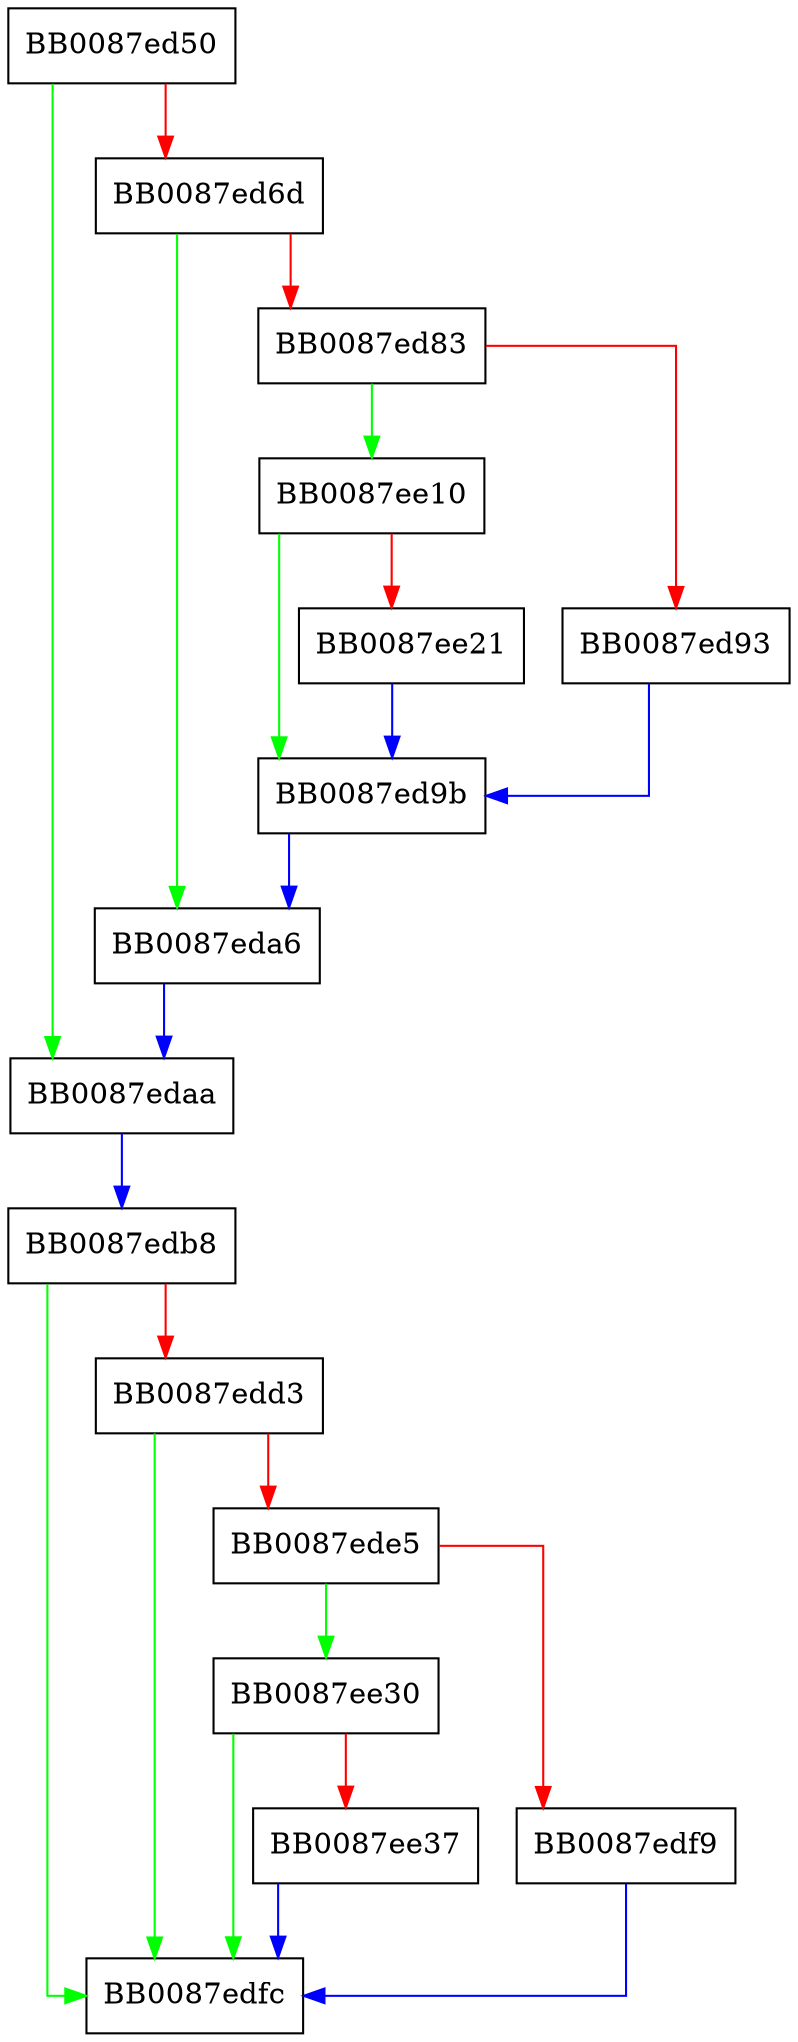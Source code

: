 digraph fseek {
  node [shape="box"];
  graph [splines=ortho];
  BB0087ed50 -> BB0087edaa [color="green"];
  BB0087ed50 -> BB0087ed6d [color="red"];
  BB0087ed6d -> BB0087eda6 [color="green"];
  BB0087ed6d -> BB0087ed83 [color="red"];
  BB0087ed83 -> BB0087ee10 [color="green"];
  BB0087ed83 -> BB0087ed93 [color="red"];
  BB0087ed93 -> BB0087ed9b [color="blue"];
  BB0087ed9b -> BB0087eda6 [color="blue"];
  BB0087eda6 -> BB0087edaa [color="blue"];
  BB0087edaa -> BB0087edb8 [color="blue"];
  BB0087edb8 -> BB0087edfc [color="green"];
  BB0087edb8 -> BB0087edd3 [color="red"];
  BB0087edd3 -> BB0087edfc [color="green"];
  BB0087edd3 -> BB0087ede5 [color="red"];
  BB0087ede5 -> BB0087ee30 [color="green"];
  BB0087ede5 -> BB0087edf9 [color="red"];
  BB0087edf9 -> BB0087edfc [color="blue"];
  BB0087ee10 -> BB0087ed9b [color="green"];
  BB0087ee10 -> BB0087ee21 [color="red"];
  BB0087ee21 -> BB0087ed9b [color="blue"];
  BB0087ee30 -> BB0087edfc [color="green"];
  BB0087ee30 -> BB0087ee37 [color="red"];
  BB0087ee37 -> BB0087edfc [color="blue"];
}